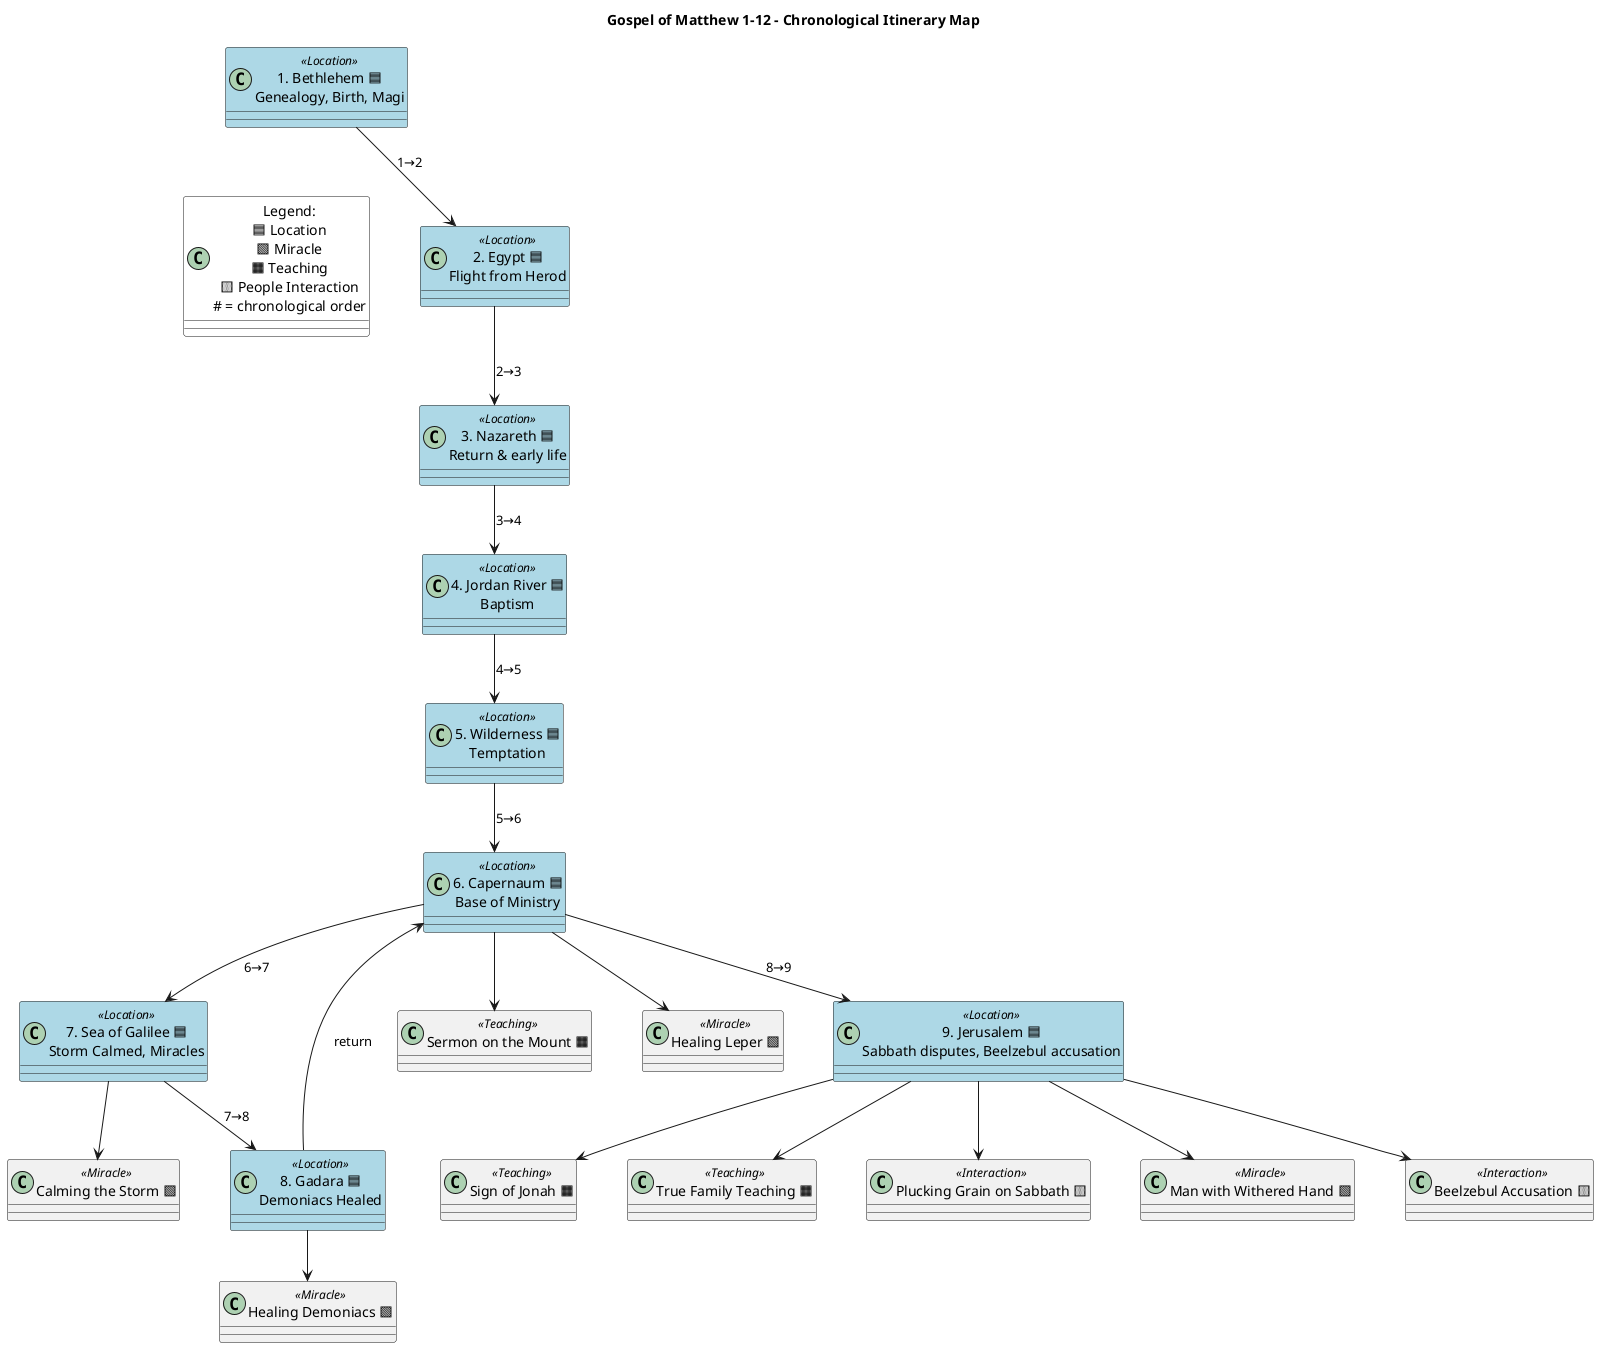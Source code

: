 @startuml
title Gospel of Matthew 1–12 – Chronological Itinerary Map

skinparam backgroundColor white
skinparam nodesep 50
skinparam ranksep 50

' Map background
!define MAP "https://upload.wikimedia.org/wikipedia/commons/0/07/First-century_palestine_map.png"
'rectangle "" as MAPBG [
'  <img:MAP{scale=0.5}>
']

' Legend
class "Legend:\n🟦 Location\n🟩 Miracle\n🟧 Teaching\n🟨 People Interaction\n# = chronological order" as LEGEND #white

' Locations & events (numbered chronologically)
class "1. Bethlehem 🟦\nGenealogy, Birth, Magi" as Bethlehem <<Location>> #lightblue
class "2. Egypt 🟦\nFlight from Herod" as Egypt <<Location>> #lightblue
class "3. Nazareth 🟦\nReturn & early life" as Nazareth <<Location>> #lightblue
class "4. Jordan River 🟦\nBaptism" as Jordan <<Location>> #lightblue
class "5. Wilderness 🟦\nTemptation" as Wilderness <<Location>> #lightblue
class "6. Capernaum 🟦\nBase of Ministry" as Capernaum <<Location>> #lightblue
class "7. Sea of Galilee 🟦\nStorm Calmed, Miracles" as SeaGalilee <<Location>> #lightblue
class "8. Gadara 🟦\nDemoniacs Healed" as Gadara <<Location>> #lightblue
class "9. Jerusalem 🟦\nSabbath disputes, Beelzebul accusation" as Jerusalem <<Location>> #lightblue

' Travel paths in chronological order
Bethlehem --> Egypt : 1→2
Egypt --> Nazareth : 2→3
Nazareth --> Jordan : 3→4
Jordan --> Wilderness : 4→5
Wilderness --> Capernaum : 5→6
Capernaum --> SeaGalilee : 6→7
SeaGalilee --> Gadara : 7→8
Gadara --> Capernaum : return
Capernaum --> Jerusalem : 8→9

class "Sermon on the Mount 🟧" as sotm <<Teaching>>
class "Healing Leper 🟩" as hl <<Miracle>>
class "Calming the Storm 🟩" as cts <<Miracle>>
class "Healing Demoniacs 🟩" as hd <<Miracle>>
class "Plucking Grain on Sabbath 🟨" as pgos <<Interaction>>
class "Man with Withered Hand 🟩" as mwwh <<Miracle>>
class "Beelzebul Accusation 🟨" as ba <<Interaction>>
class "Sign of Jonah 🟧" as soj <<Teaching>>
class "True Family Teaching 🟧" as tft <<Teaching>>

' Event highlights attached to locations
Bethlehem -[hidden]-> LEGEND
Capernaum --> sotm
Capernaum --> hl
SeaGalilee --> cts
Gadara --> hd
Jerusalem --> pgos
Jerusalem --> mwwh
Jerusalem --> ba
Jerusalem --> soj
Jerusalem --> tft

@enduml



@startuml
title Gospel of Matthew 1–12 – Geographical Journey with Travel Paths

skinparam backgroundColor white
skinparam nodesep 50
skinparam ranksep 50

!define MAP "https://upload.wikimedia.org/wikipedia/commons/0/07/First-century_palestine_map.png"
'rectangle "" as MAPBG [
'  <img:MAP{scale=0.5}>
']

' Locations
class "Bethlehem 🟦" as Bethlehem #lightblue
class "Egypt 🟦" as Egypt #lightblue
class "Nazareth 🟦" as Nazareth #lightblue
class "Jordan River 🟦" as Jordan #lightblue
class "Wilderness 🟦" as Wilderness #lightblue
class "Capernaum 🟦" as Capernaum #lightblue
class "Sea of Galilee 🟦" as SeaGalilee #lightblue
class "Gadara 🟦" as Gadara #lightblue
class "Jerusalem 🟦" as Jerusalem #lightblue

' Travel paths
Bethlehem --> Egypt : Flight from Herod
Egypt --> Nazareth : Return after Herod's death
Nazareth --> Jordan : Baptism
Jordan --> Wilderness : Temptation
Wilderness --> Capernaum : Base of ministry
Capernaum --> SeaGalilee : Calming Storm, miracles
Capernaum --> Gadara : Healing Demoniacs
Capernaum --> Jerusalem : Sabbath disputes, teachings

@enduml




@startuml
title Gospel of Matthew 1–12 – Chronological Timeline of Events

skinparam backgroundColor white
skinparam packageStyle rectangle

' Time phases
package "Early Life" #lightgray {
  1. [Genealogy 🟧]
  2. [Birth of Jesus 🟨]
  3. [Visit of the Magi 🟨]
  4. [Flight to Egypt 🟦]
  5. [Return to Nazareth 🟦]
}

package "Preparation for Ministry" #lightblue {
  6. [John the Baptist's Ministry 🟧]
  7. [Baptism of Jesus 🟩]
  8. [Temptation in the Wilderness 🟨]
  9. [Settles in Capernaum 🟦]
}

package "Early Galilean Ministry" #lightgreen {
  10. [Sermon on the Mount 🟧]
  11. [Healing Leper 🟩]
  12. [Healing Centurion's Servant 🟩]
  13. [Healing Peter's Mother-in-law 🟩]
  14. [Calming the Storm 🟩]
  15. [Healing Gadarene Demoniacs 🟩]
  16. [Healing Paralytic 🟩]
  17. [Calling of Matthew 🟨]
  18. [Raising Jairus' Daughter 🟩]
  19. [Healing Woman with Hemorrhage 🟩]
  20. [Healing Two Blind Men 🟩]
  21. [Healing Mute Demoniac 🟩]
}

package "Mission & Opposition" #lightyellow {
  22. [Commissioning of the Twelve 🟧]
  23. [Teaching on Persecution 🟧]
  24. [Disciples pluck grain on Sabbath 🟩]
  25. [Pharisees accuse 🟨]
  26. [Jesus: 'Lord of the Sabbath' 🟧]
  27. [Man with withered hand healed 🟩]
  28. [Pharisees plot to kill 🟨]
  29. [Isaiah 42 Servant Prophecy 🟧]
  30. [Blind & mute demoniac healed 🟩]
  31. [Beelzebul accusation 🟨]
  32. [Teaching: Kingdom divided 🟧]
  33. [Warning: Blasphemy against the Holy Spirit 🟧]
  34. [Tree and fruit – words reveal heart 🟧]
  35. [Sign of Jonah – Resurrection prefigured 🟧]
  36. [Return of unclean spirit 🟧]
  37. [True family: those who do the Father's will 🟧]
}

' Flow arrows
[Genealogy 🟧] --> [Birth of Jesus 🟨]
[Birth of Jesus 🟨] --> [Visit of the Magi 🟨]
[Visit of the Magi 🟨] --> [Flight to Egypt 🟦]
[Flight to Egypt 🟦] --> [Return to Nazareth 🟦]
[Return to Nazareth 🟦] --> [John the Baptist's Ministry 🟧]
[John the Baptist's Ministry 🟧] --> [Baptism of Jesus 🟩]
[Baptism of Jesus 🟩] --> [Temptation in the Wilderness 🟨]
[Temptation in the Wilderness 🟨] --> [Settles in Capernaum 🟦]
[Settles in Capernaum 🟦] --> [Sermon on the Mount 🟧]
[Sermon on the Mount 🟧] --> [Healing Leper 🟩]
[Healing Leper 🟩] --> [Healing Centurion's Servant 🟩]
[Healing Centurion's Servant 🟩] --> [Healing Peter's Mother-in-law 🟩]
[Healing Peter's Mother-in-law 🟩] --> [Calming the Storm 🟩]
[Calming the Storm 🟩] --> [Healing Gadarene Demoniacs 🟩]
[Healing Gadarene Demoniacs 🟩] --> [Healing Paralytic 🟩]
[Healing Paralytic 🟩] --> [Calling of Matthew 🟨]
[Calling of Matthew 🟨] --> [Raising Jairus' Daughter 🟩]
[Raising Jairus' Daughter 🟩] --> [Healing Woman with Hemorrhage 🟩]
[Healing Woman with Hemorrhage 🟩] --> [Healing Two Blind Men 🟩]
[Healing Two Blind Men 🟩] --> [Healing Mute Demoniac 🟩]
[Healing Mute Demoniac 🟩] --> [Commissioning of the Twelve 🟧]
[Commissioning of the Twelve 🟧] --> [Teaching on Persecution 🟧]
[Teaching on Persecution 🟧] --> [Disciples pluck grain on Sabbath 🟩]
[Disciples pluck grain on Sabbath 🟩] --> [Pharisees accuse 🟨]
[Pharisees accuse 🟨] --> [Jesus: 'Lord of the Sabbath' 🟧]
[Jesus: 'Lord of the Sabbath' 🟧] --> [Man with withered hand healed 🟩]
[Man with withered hand healed 🟩] --> [Pharisees plot to kill 🟨]
[Pharisees plot to kill 🟨] --> [Isaiah 42 Servant Prophecy 🟧]
[Isaiah 42 Servant Prophecy 🟧] --> [Blind & mute demoniac healed 🟩]
[Blind & mute demoniac healed 🟩] --> [Beelzebul accusation 🟨]
[Beelzebul accusation 🟨] --> [Teaching: Kingdom divided 🟧]
[Teaching: Kingdom divided 🟧] --> [Warning: Blasphemy against the Holy Spirit 🟧]
[Warning: Blasphemy against the Holy Spirit 🟧] --> [Tree and fruit – words reveal heart 🟧]
[Tree and fruit – words reveal heart 🟧] --> [Sign of Jonah – Resurrection prefigured 🟧]
[Sign of Jonah – Resurrection prefigured 🟧] --> [Return of unclean spirit 🟧]
[Return of unclean spirit 🟧] --> [True family: those who do the Father's will 🟧]

@enduml




@startuml
title Gospel of Matthew 1–12 – Chronological Ministry Journey (Map Overlay)

skinparam backgroundColor white
skinparam backgroundImage "https://upload.wikimedia.org/wikipedia/commons/0/07/First-century_palestine_map.png"
skinparam nodesep 50
skinparam ranksep 50
skinparam packageStyle rectangle
skinparam linetype ortho

' Legend
class "Legend:\n[Loc] Location\n[Mir] Miracle\n[Tch] Teaching\n[Int] People Interaction" as LEGEND #White

' Key locations with event summaries
class "Bethlehem [Loc]\nBirth, Visit of Magi" as Bethlehem <<Location>> #LightBlue
class "Egypt [Loc]\nFlight from Herod" as Egypt <<Location>> #LightBlue
class "Nazareth [Loc]\nReturn & Early life" as Nazareth <<Location>> #LightBlue
class "Jordan River [Loc]\nBaptism" as Jordan <<Location>> #LightBlue
class "Wilderness [Loc]\nTemptation" as Wilderness <<Location>> #LightBlue
class "Capernaum [Loc]\nBase of Ministry" as Capernaum <<Location>> #LightBlue
class "Sea of Galilee [Loc]\nCalming Storm, Miracles" as SeaGalilee <<Location>> #LightBlue
class "Gadara [Loc]\nHealing Demoniacs" as Gadara <<Location>> #LightBlue
class "Synagogues of Galilee [Loc]\nTeaching, Healings" as Synagogues <<Location>> #LightBlue
class "Jerusalem [Loc]\nConfrontations with Pharisees" as Jerusalem <<Location>> #LightBlue

' Event groupings (use aliases)
package "Early Life" #LightGray {
  class "Genealogy [Tch]" as ev_gene <<Teaching>>
  class "Birth of Jesus [Int]" as ev_birth <<Interaction>>
  class "Visit of the Magi [Int]" as ev_magi <<Interaction>>
}

package "Preparation" #LightYellow {
  class "John the Baptist's Ministry [Tch]" as ev_jbm <<Teaching>>
  class "Baptism of Jesus [Mir]" as ev_bapt <<Miracle>>
  class "Temptation in the Wilderness [Int]" as ev_tempt <<Interaction>>
}

package "Galilean Ministry" #LightGreen {
  class "Sermon on the Mount [Tch]" as ev_som <<Teaching>>
  class "Healing Leper [Mir]" as ev_leper <<Miracle>>
  class "Healing Centurion's Servant [Mir]" as ev_cent <<Miracle>>
  class "Healing Peter's Mother-in-law [Mir]" as ev_mil <<Miracle>>
  class "Calming the Storm [Mir]" as ev_storm <<Miracle>>
  class "Healing Gadarene Demoniacs [Mir]" as ev_gad <<Miracle>>
  class "Healing Paralytic [Mir]" as ev_para <<Miracle>>
  class "Raising Jairus' Daughter [Mir]" as ev_jairus <<Miracle>>
  class "Healing Woman with Hemorrhage [Mir]" as ev_hemo <<Miracle>>
  class "Healing Two Blind Men [Mir]" as ev_blind2 <<Miracle>>
  class "Healing Mute Demoniac [Mir]" as ev_mute <<Miracle>>
}

package "Opposition & Teachings" #LightPink {
  class "Plucking Grain on Sabbath [Mir]" as ev_grain <<Miracle>>
  class "Man with Withered Hand [Mir]" as ev_withered <<Miracle>>
  class "Blind & Mute Demoniac [Mir]" as ev_bm <<Miracle>>
  class "Beelzebul Accusation [Int]" as ev_beel <<Interaction>>
  class "Blasphemy of Holy Spirit [Tch]" as ev_bhs <<Teaching>>
  class "Tree & Fruit Teaching [Tch]" as ev_tree <<Teaching>>
  class "Sign of Jonah [Tch]" as ev_jonah <<Teaching>>
  class "Return of Unclean Spirit [Tch]" as ev_unclean <<Teaching>>
  class "True Family Teaching [Tch]" as ev_truefam <<Teaching>>
}

' Connections between locations and events
Bethlehem --> ev_birth
Bethlehem --> ev_magi
Egypt --> Nazareth
Jordan --> ev_bapt
Wilderness --> ev_tempt
Capernaum --> ev_som
Capernaum --> ev_leper
SeaGalilee --> ev_storm
Gadara --> ev_gad
Synagogues --> ev_withered
Jerusalem --> ev_beel
Jerusalem --> ev_truefam

@enduml





@startuml
title Gospel of Matthew 1–12 – Genealogy, Ministry, People, Locations, Miracles, Teachings

skinparam packageStyle rectangle
skinparam backgroundColor white

' LEGEND
rectangle "Legend:\n🟦 Location\n🟩 Miracle\n🟧 Teaching\n🟨 People Interaction" as LEGEND #white

' 1. Genealogy & Birth (Mt 1–2)
package "Genealogy & Birth" #lightgray {
  [Genealogy of Jesus 🟧]
  [Bethlehem 🟦]
  [Birth of Jesus 🟨]
  [Visit of the Magi 🟨]
  [Flight to Egypt 🟦]
  [Return to Nazareth 🟦]
}

' 2. Preparation for Ministry (Mt 3–4)
package "Preparation for Ministry" #lightblue {
  [John the Baptist's Ministry 🟧]
  [Baptism of Jesus 🟩]
  [Temptation in the Wilderness 🟨]
  [Capernaum 🟦]
}

' 3. Early Galilean Ministry (Mt 5–9)
package "Early Ministry" #lightgreen {
  [Sermon on the Mount 🟧]
  [Healing Leper 🟩]
  [Healing Centurion's Servant 🟩]
  [Healing Peter's Mother-in-law 🟩]
  [Calming the Storm 🟩]
  [Healing the Gadarene Demoniacs 🟩]
  [Healing Paralytic 🟩]
  [Calling of Matthew 🟨]
  [Raising Jairus' Daughter 🟩]
  [Healing Woman with Hemorrhage 🟩]
  [Healing Two Blind Men 🟩]
  [Healing Mute Demoniac 🟩]
}

' 4. Apostolic Mission & Opposition (Mt 10–12)
package "Mission & Opposition" #lightyellow {
  [Commissioning of the Twelve 🟧]
  [Teaching on Persecution 🟧]
  [Disciples pluck grain on Sabbath 🟩]
  [Pharisees accuse 🟨]
  [Jesus: 'Lord of the Sabbath' 🟧]
  [Man with withered hand healed 🟩]
  [Pharisees plot to kill 🟨]
  [Isaiah 42 Servant Prophecy 🟧]
  [Blind & mute demoniac healed 🟩]
  [Beelzebul accusation 🟨]
  [Teaching: Kingdom divided 🟧]
  [Warning: Blasphemy against the Holy Spirit 🟧]
  [Tree and fruit – words reveal heart 🟧]
  [Sign of Jonah – Resurrection prefigured 🟧]
  [Return of unclean spirit 🟧]
  [True family: those who do the Father's will 🟧]
}

' Connections
[Genealogy of Jesus 🟧] --> [Birth of Jesus 🟨]
[Birth of Jesus 🟨] --> [Visit of the Magi 🟨]
[Visit of the Magi 🟨] --> [Flight to Egypt 🟦]
[Flight to Egypt 🟦] --> [Return to Nazareth 🟦]
[John the Baptist's Ministry 🟧] --> [Baptism of Jesus 🟩]
[Baptism of Jesus 🟩] --> [Temptation in the Wilderness 🟨]
[Temptation in the Wilderness 🟨] --> [Capernaum 🟦]
[Capernaum 🟦] --> [Sermon on the Mount 🟧]
[Sermon on the Mount 🟧] --> [Healing Leper 🟩]
[Healing Leper 🟩] --> [Healing Centurion's Servant 🟩]
[Healing Centurion's Servant 🟩] --> [Healing Peter's Mother-in-law 🟩]
[Healing Peter's Mother-in-law 🟩] --> [Calming the Storm 🟩]
[Calming the Storm 🟩] --> [Healing the Gadarene Demoniacs 🟩]
[Healing Paralytic 🟩] --> [Calling of Matthew 🟨]
[Calling of Matthew 🟨] --> [Raising Jairus' Daughter 🟩]
[Raising Jairus' Daughter 🟩] --> [Healing Woman with Hemorrhage 🟩]
[Healing Woman with Hemorrhage 🟩] --> [Healing Two Blind Men 🟩]
[Healing Two Blind Men 🟩] --> [Healing Mute Demoniac 🟩]
[Commissioning of the Twelve 🟧] --> [Teaching on Persecution 🟧]
[Teaching on Persecution 🟧] --> [Disciples pluck grain on Sabbath 🟩]
[Disciples pluck grain on Sabbath 🟩] --> [Pharisees accuse 🟨]
[Pharisees accuse 🟨] --> [Jesus: 'Lord of the Sabbath' 🟧]
[Jesus: 'Lord of the Sabbath' 🟧] --> [Man with withered hand healed 🟩]
[Man with withered hand healed 🟩] --> [Pharisees plot to kill 🟨]
[Pharisees plot to kill 🟨] --> [Isaiah 42 Servant Prophecy 🟧]
[Isaiah 42 Servant Prophecy 🟧] --> [Blind & mute demoniac healed 🟩]
[Blind & mute demoniac healed 🟩] --> [Beelzebul accusation 🟨]
[Beelzebul accusation 🟨] --> [Teaching: Kingdom divided 🟧]
[Teaching: Kingdom divided 🟧] --> [Warning: Blasphemy against the Holy Spirit 🟧]
[Warning: Blasphemy against the Holy Spirit 🟧] --> [Tree and fruit – words reveal heart 🟧]
[Tree and fruit – words reveal heart 🟧] --> [Sign of Jonah – Resurrection prefigured 🟧]
[Sign of Jonah – Resurrection prefigured 🟧] --> [Return of unclean spirit 🟧]
[Return of unclean spirit 🟧] --> [True family: those who do the Father's will 🟧]

@enduml



@startuml
title Matthew 12 – Miracles, Teachings, and Audiences

skinparam packageStyle rectangle

package "Sabbath Controversies" #lightblue {
  [Disciples pluck grain 🟩]
  [Pharisees accuse 🟨]
  [Jesus: 'Lord of the Sabbath' 🟧]
}

package "Synagogue Healing" #lightblue {
  [Man with withered hand healed 🟩]
  [Pharisees plot to kill 🟨]
}

package "Fulfillment of Prophecy" #lightyellow {
  [Isaiah 42: Servant prophecy 🟧]
}

package "Miracle & Debate" #lightgreen {
  [Blind & mute demoniac healed 🟩]
  [Pharisees: Beelzebul accusation 🟨]
  [Teaching: Kingdom divided 🟧]
  [Warning: Blasphemy against the Holy Spirit 🟧]
}

package "Teachings" #lightyellow {
  [Tree and fruit – words reveal heart 🟧]
  [Every careless word judged 🟧]
  [Sign of Jonah – Resurrection prefigured 🟧]
  [Queen of the South, men of Nineveh condemn unbelief 🟧]
  [Return of the unclean spirit 🟧]
}

package "True Family" #lightpink {
  [Mother & brothers seek Jesus 🟨]
  [True kin: those who do the Father’s will 🟧]
}

' Connections
[Disciples pluck grain 🟩] --> [Jesus: 'Lord of the Sabbath' 🟧]
[Man with withered hand healed 🟩] --> [Pharisees plot to kill 🟨]
[Blind & mute demoniac healed 🟩] --> [Pharisees: Beelzebul accusation 🟨]
[Pharisees: Beelzebul accusation 🟨] --> [Warning: Blasphemy against the Holy Spirit 🟧]
[Mother & brothers seek Jesus 🟨] --> [True kin: those who do the Father’s will 🟧]

@enduml
